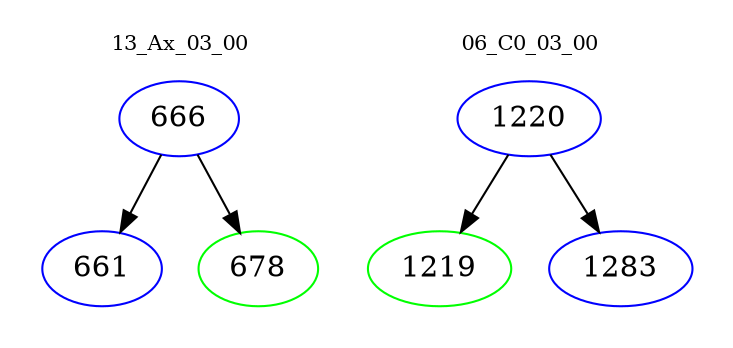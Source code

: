 digraph{
subgraph cluster_0 {
color = white
label = "13_Ax_03_00";
fontsize=10;
T0_666 [label="666", color="blue"]
T0_666 -> T0_661 [color="black"]
T0_661 [label="661", color="blue"]
T0_666 -> T0_678 [color="black"]
T0_678 [label="678", color="green"]
}
subgraph cluster_1 {
color = white
label = "06_C0_03_00";
fontsize=10;
T1_1220 [label="1220", color="blue"]
T1_1220 -> T1_1219 [color="black"]
T1_1219 [label="1219", color="green"]
T1_1220 -> T1_1283 [color="black"]
T1_1283 [label="1283", color="blue"]
}
}
